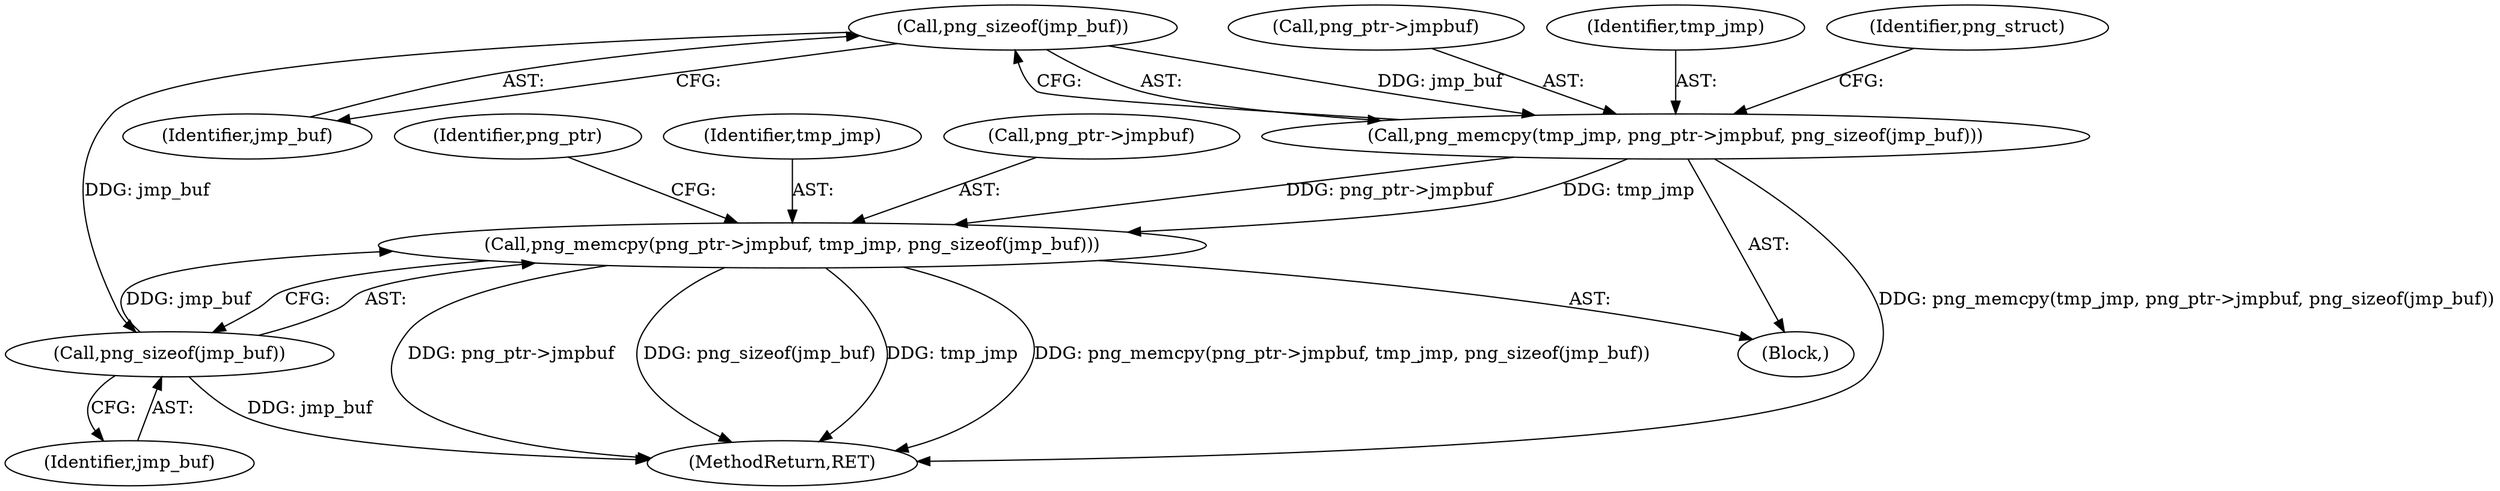 digraph "0_Chrome_7f3d85b096f66870a15b37c2f40b219b2e292693_7@API" {
"1000155" [label="(Call,png_sizeof(jmp_buf))"];
"1000150" [label="(Call,png_memcpy(tmp_jmp, png_ptr->jmpbuf, png_sizeof(jmp_buf)))"];
"1000181" [label="(Call,png_memcpy(png_ptr->jmpbuf, tmp_jmp, png_sizeof(jmp_buf)))"];
"1000186" [label="(Call,png_sizeof(jmp_buf))"];
"1000156" [label="(Identifier,jmp_buf)"];
"1000152" [label="(Call,png_ptr->jmpbuf)"];
"1000155" [label="(Call,png_sizeof(jmp_buf))"];
"1000185" [label="(Identifier,tmp_jmp)"];
"1000293" [label="(MethodReturn,RET)"];
"1000111" [label="(Block,)"];
"1000182" [label="(Call,png_ptr->jmpbuf)"];
"1000187" [label="(Identifier,jmp_buf)"];
"1000151" [label="(Identifier,tmp_jmp)"];
"1000186" [label="(Call,png_sizeof(jmp_buf))"];
"1000160" [label="(Identifier,png_struct)"];
"1000181" [label="(Call,png_memcpy(png_ptr->jmpbuf, tmp_jmp, png_sizeof(jmp_buf)))"];
"1000150" [label="(Call,png_memcpy(tmp_jmp, png_ptr->jmpbuf, png_sizeof(jmp_buf)))"];
"1000190" [label="(Identifier,png_ptr)"];
"1000155" -> "1000150"  [label="AST: "];
"1000155" -> "1000156"  [label="CFG: "];
"1000156" -> "1000155"  [label="AST: "];
"1000150" -> "1000155"  [label="CFG: "];
"1000155" -> "1000150"  [label="DDG: jmp_buf"];
"1000155" -> "1000186"  [label="DDG: jmp_buf"];
"1000150" -> "1000111"  [label="AST: "];
"1000151" -> "1000150"  [label="AST: "];
"1000152" -> "1000150"  [label="AST: "];
"1000160" -> "1000150"  [label="CFG: "];
"1000150" -> "1000293"  [label="DDG: png_memcpy(tmp_jmp, png_ptr->jmpbuf, png_sizeof(jmp_buf))"];
"1000150" -> "1000181"  [label="DDG: png_ptr->jmpbuf"];
"1000150" -> "1000181"  [label="DDG: tmp_jmp"];
"1000181" -> "1000111"  [label="AST: "];
"1000181" -> "1000186"  [label="CFG: "];
"1000182" -> "1000181"  [label="AST: "];
"1000185" -> "1000181"  [label="AST: "];
"1000186" -> "1000181"  [label="AST: "];
"1000190" -> "1000181"  [label="CFG: "];
"1000181" -> "1000293"  [label="DDG: tmp_jmp"];
"1000181" -> "1000293"  [label="DDG: png_memcpy(png_ptr->jmpbuf, tmp_jmp, png_sizeof(jmp_buf))"];
"1000181" -> "1000293"  [label="DDG: png_ptr->jmpbuf"];
"1000181" -> "1000293"  [label="DDG: png_sizeof(jmp_buf)"];
"1000186" -> "1000181"  [label="DDG: jmp_buf"];
"1000186" -> "1000187"  [label="CFG: "];
"1000187" -> "1000186"  [label="AST: "];
"1000186" -> "1000293"  [label="DDG: jmp_buf"];
}
